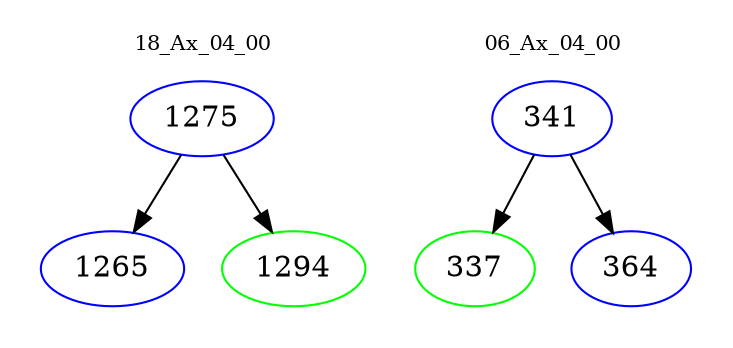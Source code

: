 digraph{
subgraph cluster_0 {
color = white
label = "18_Ax_04_00";
fontsize=10;
T0_1275 [label="1275", color="blue"]
T0_1275 -> T0_1265 [color="black"]
T0_1265 [label="1265", color="blue"]
T0_1275 -> T0_1294 [color="black"]
T0_1294 [label="1294", color="green"]
}
subgraph cluster_1 {
color = white
label = "06_Ax_04_00";
fontsize=10;
T1_341 [label="341", color="blue"]
T1_341 -> T1_337 [color="black"]
T1_337 [label="337", color="green"]
T1_341 -> T1_364 [color="black"]
T1_364 [label="364", color="blue"]
}
}
